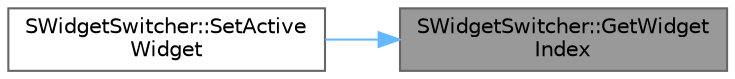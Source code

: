 digraph "SWidgetSwitcher::GetWidgetIndex"
{
 // INTERACTIVE_SVG=YES
 // LATEX_PDF_SIZE
  bgcolor="transparent";
  edge [fontname=Helvetica,fontsize=10,labelfontname=Helvetica,labelfontsize=10];
  node [fontname=Helvetica,fontsize=10,shape=box,height=0.2,width=0.4];
  rankdir="RL";
  Node1 [id="Node000001",label="SWidgetSwitcher::GetWidget\lIndex",height=0.2,width=0.4,color="gray40", fillcolor="grey60", style="filled", fontcolor="black",tooltip="Gets the slot index of the specified widget."];
  Node1 -> Node2 [id="edge1_Node000001_Node000002",dir="back",color="steelblue1",style="solid",tooltip=" "];
  Node2 [id="Node000002",label="SWidgetSwitcher::SetActive\lWidget",height=0.2,width=0.4,color="grey40", fillcolor="white", style="filled",URL="$d6/d58/classSWidgetSwitcher.html#a40d1c050cbcba391a7da272a3bb710ef",tooltip="Sets the active widget."];
}
